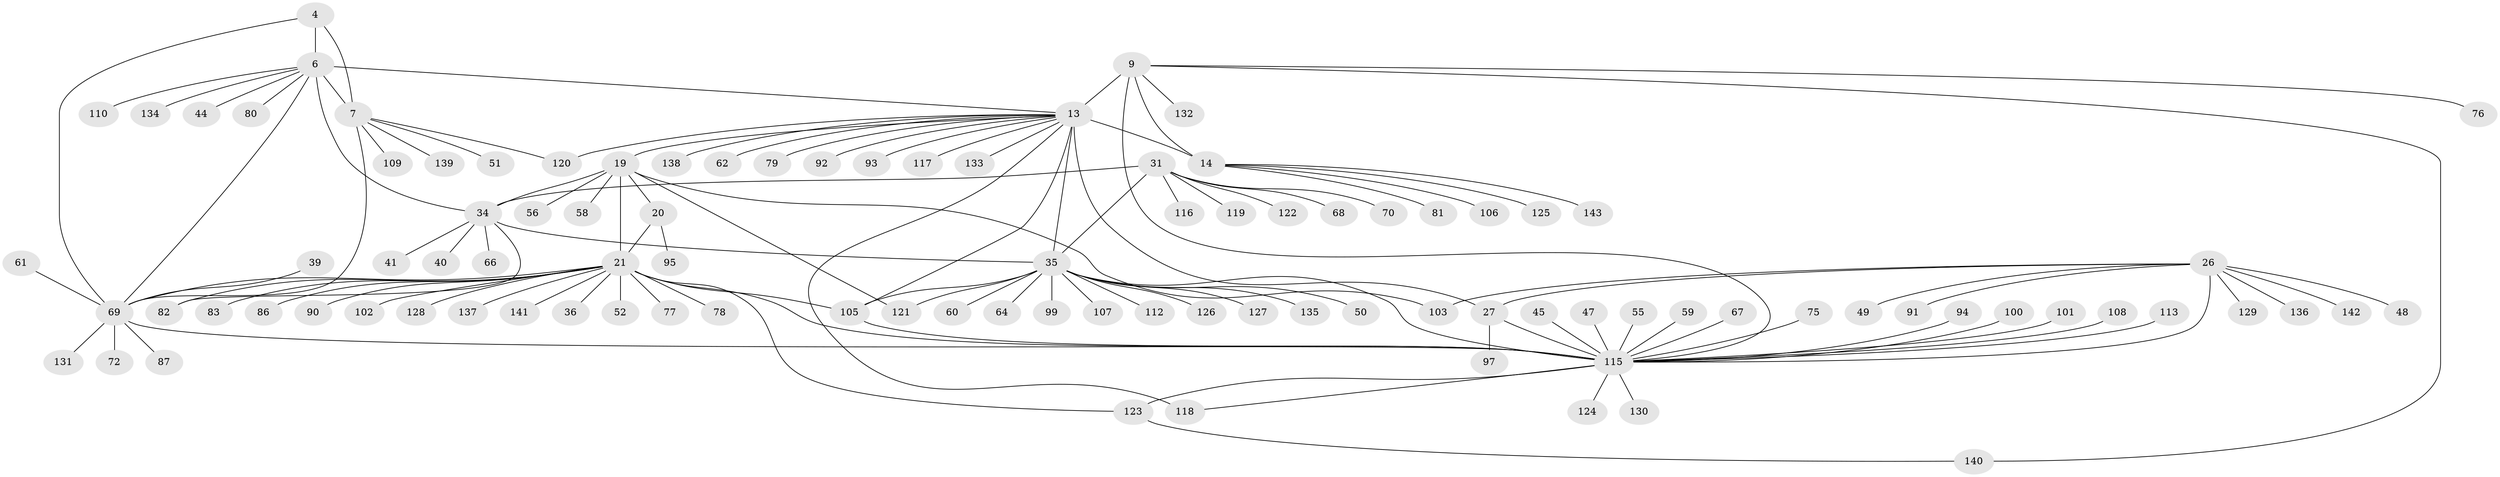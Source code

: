 // original degree distribution, {6: 0.02097902097902098, 14: 0.013986013986013986, 9: 0.06293706293706294, 8: 0.04195804195804196, 11: 0.03496503496503497, 7: 0.02097902097902098, 10: 0.027972027972027972, 12: 0.006993006993006993, 13: 0.013986013986013986, 1: 0.5594405594405595, 2: 0.16083916083916083, 5: 0.013986013986013986, 4: 0.013986013986013986, 3: 0.006993006993006993}
// Generated by graph-tools (version 1.1) at 2025/58/03/04/25 21:58:16]
// undirected, 100 vertices, 123 edges
graph export_dot {
graph [start="1"]
  node [color=gray90,style=filled];
  4 [super="+1"];
  6 [super="+3"];
  7 [super="+5"];
  9 [super="+8"];
  13 [super="+11"];
  14 [super="+12"];
  19 [super="+15"];
  20 [super="+16"];
  21 [super="+17+18"];
  26 [super="+23"];
  27 [super="+24"];
  31 [super="+30"];
  34 [super="+29"];
  35 [super="+32+33"];
  36;
  39;
  40;
  41 [super="+38"];
  44;
  45;
  47;
  48;
  49;
  50;
  51;
  52;
  55;
  56;
  58;
  59;
  60;
  61;
  62;
  64;
  66;
  67;
  68;
  69 [super="+2"];
  70;
  72;
  75;
  76;
  77;
  78;
  79;
  80;
  81 [super="+53"];
  82;
  83;
  86;
  87;
  90;
  91;
  92 [super="+89"];
  93;
  94;
  95 [super="+73"];
  97;
  99;
  100;
  101;
  102;
  103;
  105 [super="+98"];
  106 [super="+42"];
  107;
  108;
  109;
  110;
  112;
  113;
  115 [super="+84+104+28"];
  116;
  117;
  118;
  119;
  120 [super="+114"];
  121;
  122;
  123 [super="+43+63"];
  124;
  125;
  126;
  127 [super="+74"];
  128 [super="+71"];
  129;
  130;
  131 [super="+54"];
  132;
  133 [super="+88"];
  134;
  135;
  136 [super="+65"];
  137;
  138;
  139;
  140;
  141;
  142 [super="+111"];
  143;
  4 -- 6 [weight=4];
  4 -- 7 [weight=4];
  4 -- 69 [weight=2];
  6 -- 7 [weight=4];
  6 -- 44;
  6 -- 80;
  6 -- 34;
  6 -- 134;
  6 -- 110;
  6 -- 13;
  6 -- 69 [weight=2];
  7 -- 109;
  7 -- 51;
  7 -- 139;
  7 -- 120;
  7 -- 69 [weight=2];
  9 -- 13 [weight=6];
  9 -- 14 [weight=4];
  9 -- 76;
  9 -- 140;
  9 -- 132;
  9 -- 115;
  13 -- 14 [weight=6];
  13 -- 19;
  13 -- 93;
  13 -- 120;
  13 -- 138;
  13 -- 79;
  13 -- 117;
  13 -- 118;
  13 -- 27;
  13 -- 62;
  13 -- 35;
  13 -- 105;
  13 -- 133;
  13 -- 92;
  14 -- 125;
  14 -- 143;
  14 -- 106;
  14 -- 81;
  19 -- 20 [weight=4];
  19 -- 21 [weight=6];
  19 -- 103;
  19 -- 121;
  19 -- 34;
  19 -- 56;
  19 -- 58;
  20 -- 21 [weight=6];
  20 -- 95;
  21 -- 36;
  21 -- 52;
  21 -- 83;
  21 -- 137;
  21 -- 102;
  21 -- 77;
  21 -- 78;
  21 -- 141;
  21 -- 86;
  21 -- 90;
  21 -- 128;
  21 -- 69 [weight=2];
  21 -- 105;
  21 -- 82;
  21 -- 115;
  21 -- 123 [weight=2];
  26 -- 27 [weight=4];
  26 -- 129;
  26 -- 103;
  26 -- 48;
  26 -- 49;
  26 -- 91;
  26 -- 136;
  26 -- 115 [weight=6];
  26 -- 142;
  27 -- 115 [weight=7];
  27 -- 97;
  31 -- 34 [weight=4];
  31 -- 35 [weight=6];
  31 -- 68;
  31 -- 116;
  31 -- 122;
  31 -- 70;
  31 -- 119;
  34 -- 35 [weight=6];
  34 -- 40;
  34 -- 66;
  34 -- 82;
  34 -- 41;
  35 -- 60;
  35 -- 64;
  35 -- 121;
  35 -- 99;
  35 -- 107;
  35 -- 50;
  35 -- 112;
  35 -- 135;
  35 -- 126;
  35 -- 105;
  35 -- 127;
  35 -- 115 [weight=2];
  39 -- 69;
  45 -- 115;
  47 -- 115;
  55 -- 115;
  59 -- 115;
  61 -- 69;
  67 -- 115;
  69 -- 131;
  69 -- 72;
  69 -- 115;
  69 -- 87;
  75 -- 115;
  94 -- 115;
  100 -- 115;
  101 -- 115;
  105 -- 115;
  108 -- 115;
  113 -- 115;
  115 -- 130;
  115 -- 118;
  115 -- 123;
  115 -- 124;
  123 -- 140;
}
